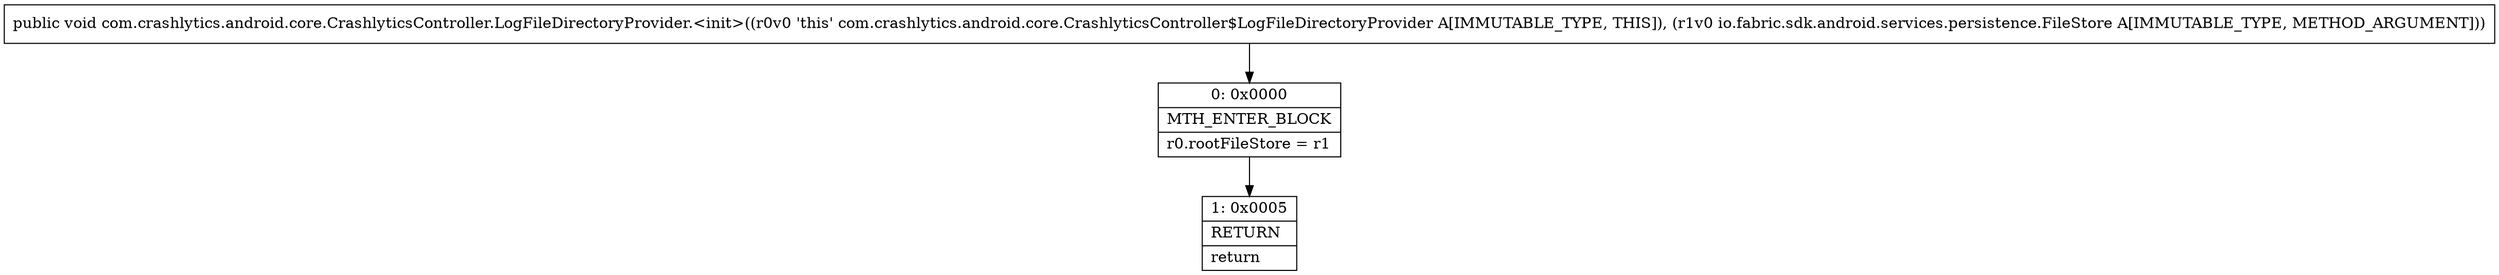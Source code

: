 digraph "CFG forcom.crashlytics.android.core.CrashlyticsController.LogFileDirectoryProvider.\<init\>(Lio\/fabric\/sdk\/android\/services\/persistence\/FileStore;)V" {
Node_0 [shape=record,label="{0\:\ 0x0000|MTH_ENTER_BLOCK\l|r0.rootFileStore = r1\l}"];
Node_1 [shape=record,label="{1\:\ 0x0005|RETURN\l|return\l}"];
MethodNode[shape=record,label="{public void com.crashlytics.android.core.CrashlyticsController.LogFileDirectoryProvider.\<init\>((r0v0 'this' com.crashlytics.android.core.CrashlyticsController$LogFileDirectoryProvider A[IMMUTABLE_TYPE, THIS]), (r1v0 io.fabric.sdk.android.services.persistence.FileStore A[IMMUTABLE_TYPE, METHOD_ARGUMENT])) }"];
MethodNode -> Node_0;
Node_0 -> Node_1;
}

